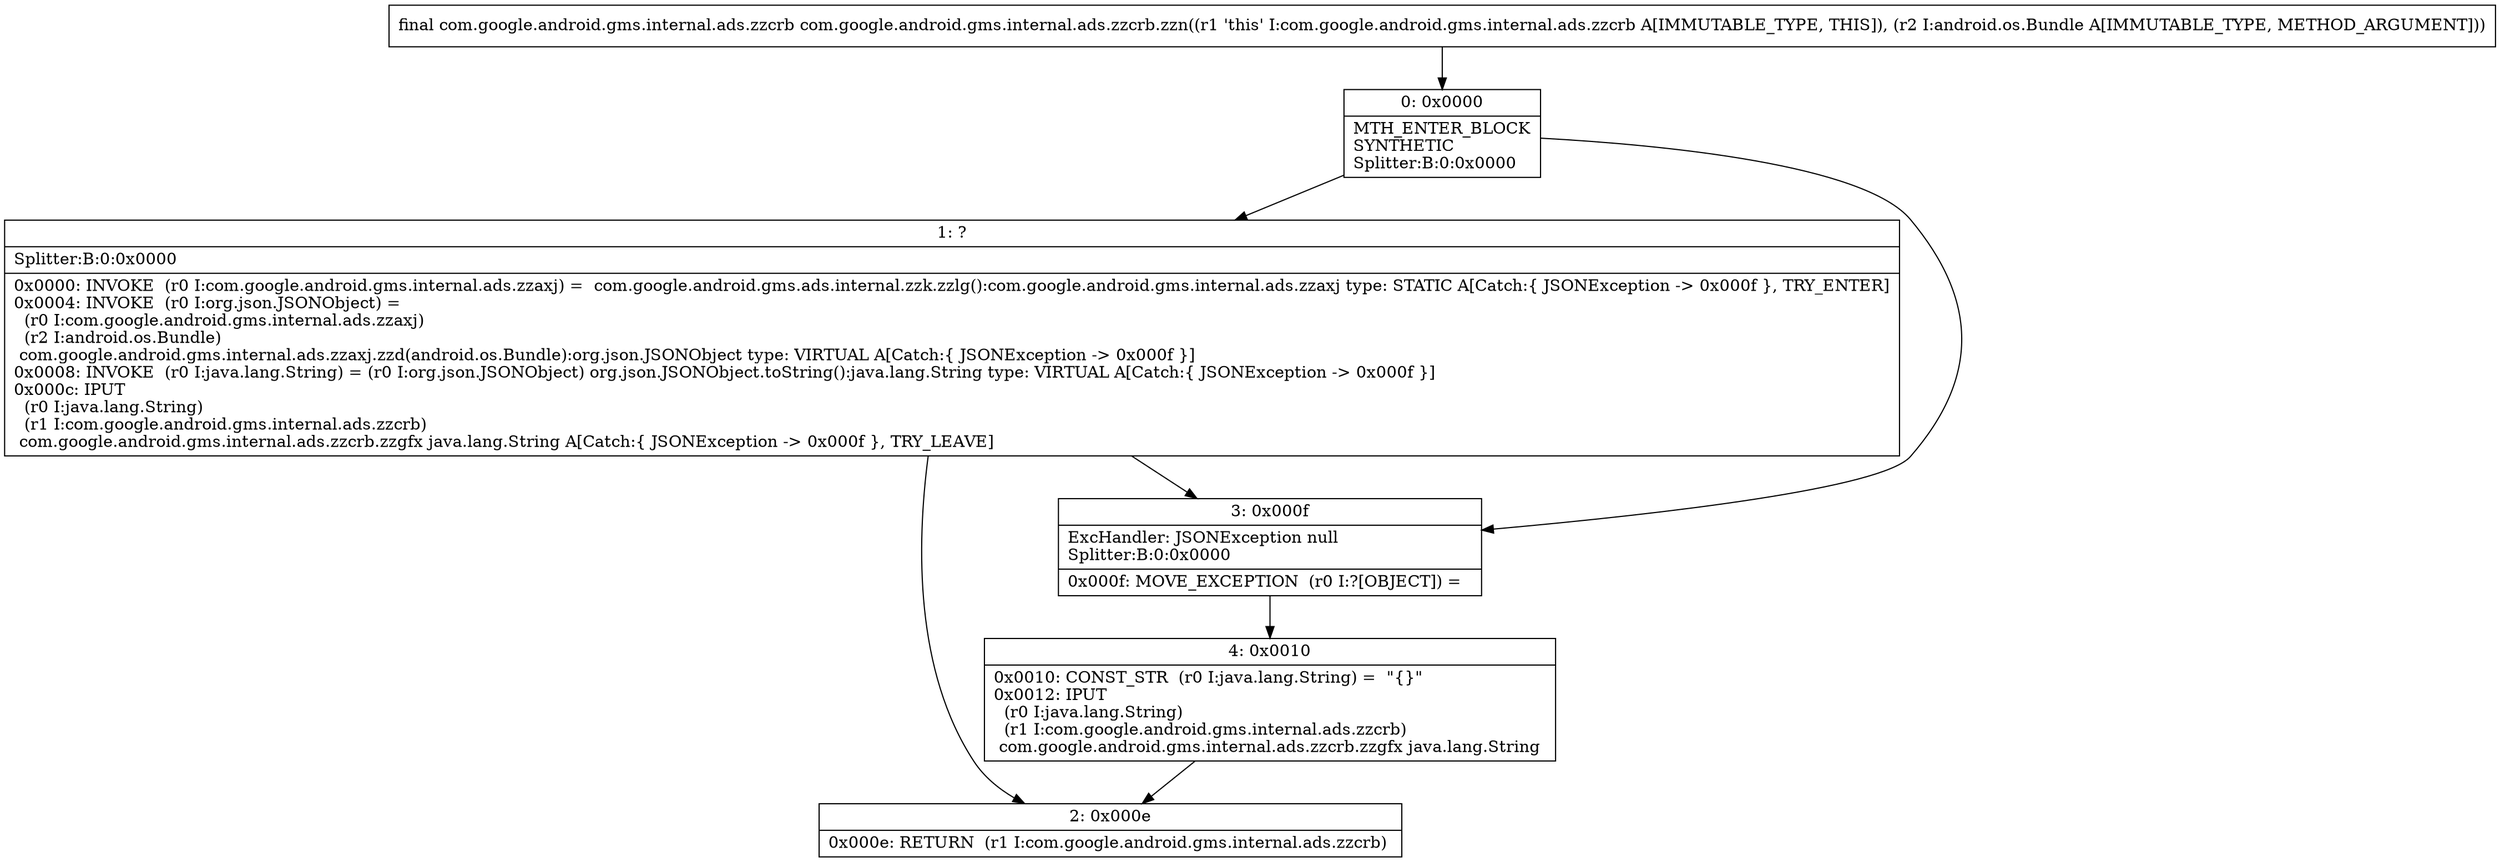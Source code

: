 digraph "CFG forcom.google.android.gms.internal.ads.zzcrb.zzn(Landroid\/os\/Bundle;)Lcom\/google\/android\/gms\/internal\/ads\/zzcrb;" {
Node_0 [shape=record,label="{0\:\ 0x0000|MTH_ENTER_BLOCK\lSYNTHETIC\lSplitter:B:0:0x0000\l}"];
Node_1 [shape=record,label="{1\:\ ?|Splitter:B:0:0x0000\l|0x0000: INVOKE  (r0 I:com.google.android.gms.internal.ads.zzaxj) =  com.google.android.gms.ads.internal.zzk.zzlg():com.google.android.gms.internal.ads.zzaxj type: STATIC A[Catch:\{ JSONException \-\> 0x000f \}, TRY_ENTER]\l0x0004: INVOKE  (r0 I:org.json.JSONObject) = \l  (r0 I:com.google.android.gms.internal.ads.zzaxj)\l  (r2 I:android.os.Bundle)\l com.google.android.gms.internal.ads.zzaxj.zzd(android.os.Bundle):org.json.JSONObject type: VIRTUAL A[Catch:\{ JSONException \-\> 0x000f \}]\l0x0008: INVOKE  (r0 I:java.lang.String) = (r0 I:org.json.JSONObject) org.json.JSONObject.toString():java.lang.String type: VIRTUAL A[Catch:\{ JSONException \-\> 0x000f \}]\l0x000c: IPUT  \l  (r0 I:java.lang.String)\l  (r1 I:com.google.android.gms.internal.ads.zzcrb)\l com.google.android.gms.internal.ads.zzcrb.zzgfx java.lang.String A[Catch:\{ JSONException \-\> 0x000f \}, TRY_LEAVE]\l}"];
Node_2 [shape=record,label="{2\:\ 0x000e|0x000e: RETURN  (r1 I:com.google.android.gms.internal.ads.zzcrb) \l}"];
Node_3 [shape=record,label="{3\:\ 0x000f|ExcHandler: JSONException null\lSplitter:B:0:0x0000\l|0x000f: MOVE_EXCEPTION  (r0 I:?[OBJECT]) =  \l}"];
Node_4 [shape=record,label="{4\:\ 0x0010|0x0010: CONST_STR  (r0 I:java.lang.String) =  \"\{\}\" \l0x0012: IPUT  \l  (r0 I:java.lang.String)\l  (r1 I:com.google.android.gms.internal.ads.zzcrb)\l com.google.android.gms.internal.ads.zzcrb.zzgfx java.lang.String \l}"];
MethodNode[shape=record,label="{final com.google.android.gms.internal.ads.zzcrb com.google.android.gms.internal.ads.zzcrb.zzn((r1 'this' I:com.google.android.gms.internal.ads.zzcrb A[IMMUTABLE_TYPE, THIS]), (r2 I:android.os.Bundle A[IMMUTABLE_TYPE, METHOD_ARGUMENT])) }"];
MethodNode -> Node_0;
Node_0 -> Node_1;
Node_0 -> Node_3;
Node_1 -> Node_2;
Node_1 -> Node_3;
Node_3 -> Node_4;
Node_4 -> Node_2;
}

